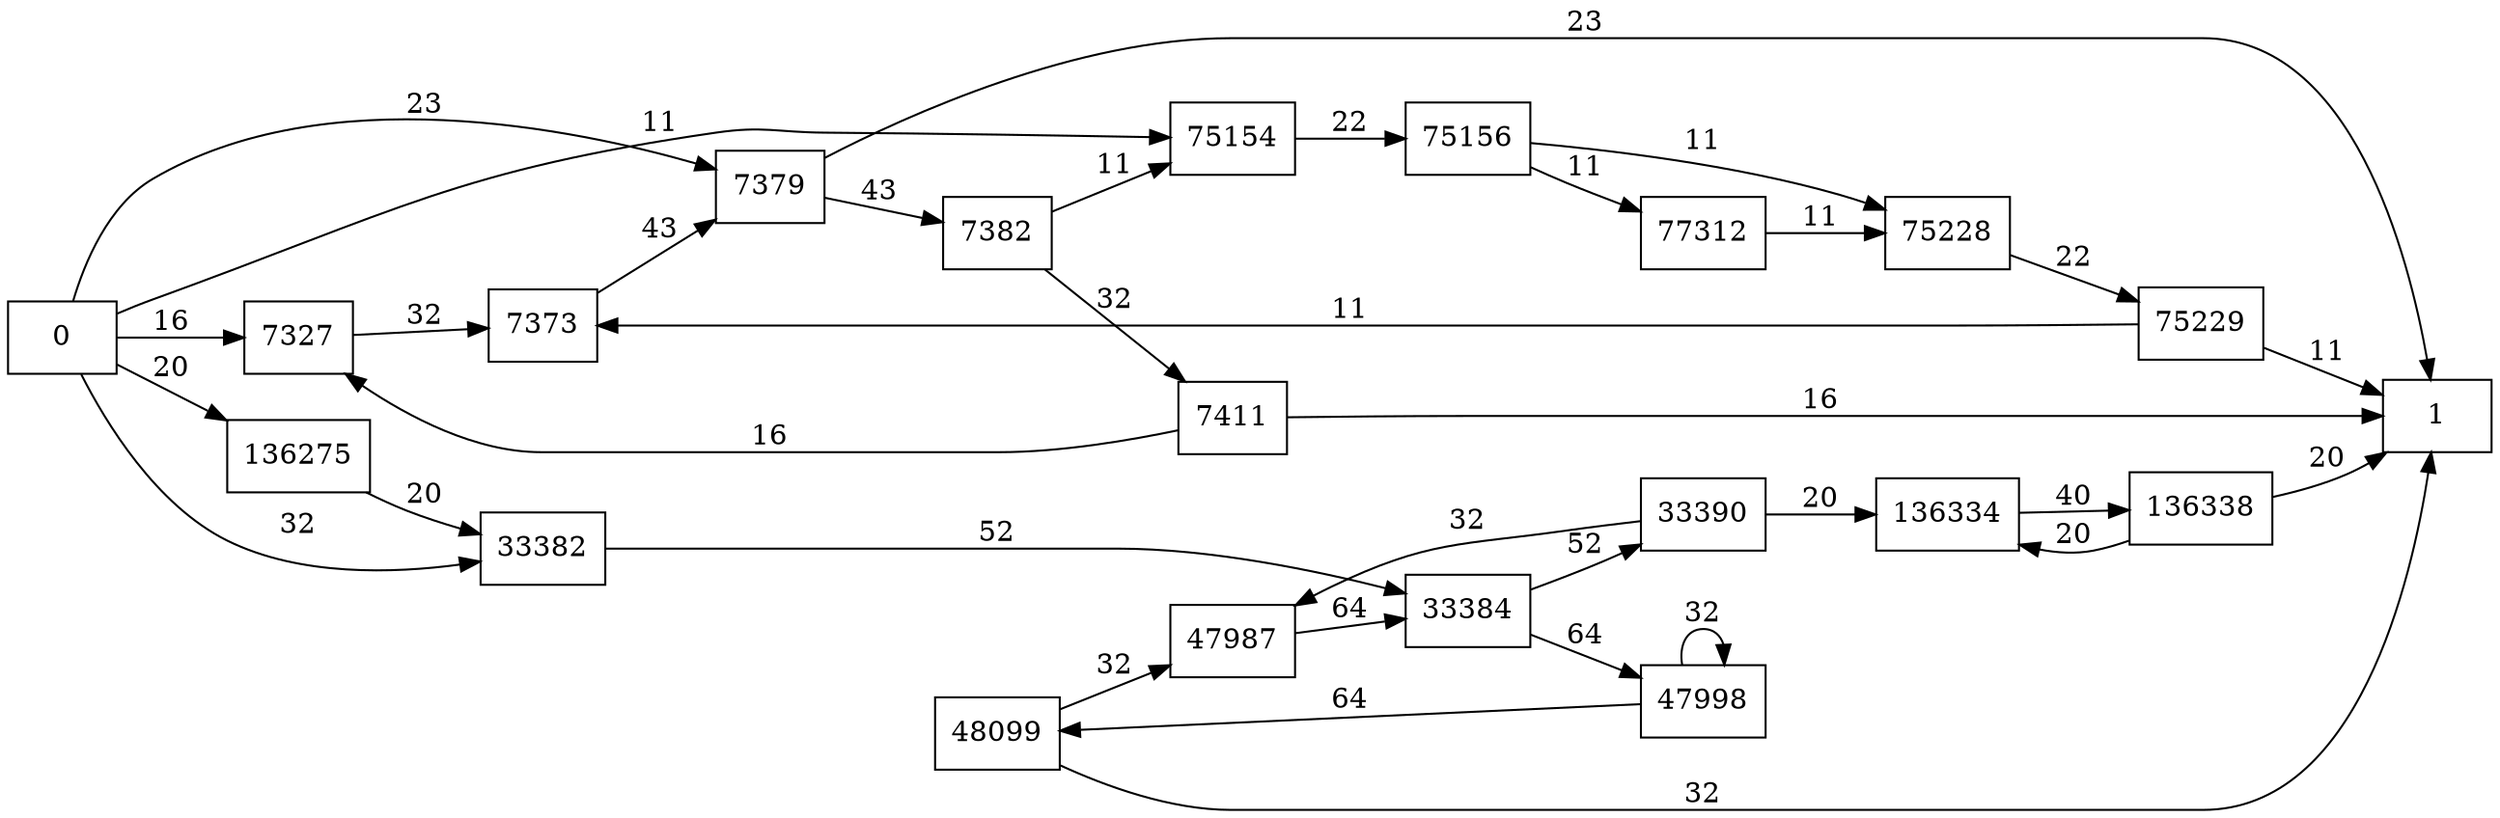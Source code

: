 digraph {
	graph [rankdir=LR]
	node [shape=rectangle]
	7327 -> 7373 [label=32]
	7373 -> 7379 [label=43]
	7379 -> 7382 [label=43]
	7379 -> 1 [label=23]
	7382 -> 7411 [label=32]
	7382 -> 75154 [label=11]
	7411 -> 7327 [label=16]
	7411 -> 1 [label=16]
	33382 -> 33384 [label=52]
	33384 -> 33390 [label=52]
	33384 -> 47998 [label=64]
	33390 -> 47987 [label=32]
	33390 -> 136334 [label=20]
	47987 -> 33384 [label=64]
	47998 -> 47998 [label=32]
	47998 -> 48099 [label=64]
	48099 -> 47987 [label=32]
	48099 -> 1 [label=32]
	75154 -> 75156 [label=22]
	75156 -> 75228 [label=11]
	75156 -> 77312 [label=11]
	75228 -> 75229 [label=22]
	75229 -> 7373 [label=11]
	75229 -> 1 [label=11]
	77312 -> 75228 [label=11]
	136275 -> 33382 [label=20]
	136334 -> 136338 [label=40]
	136338 -> 136334 [label=20]
	136338 -> 1 [label=20]
	0 -> 7327 [label=16]
	0 -> 33382 [label=32]
	0 -> 75154 [label=11]
	0 -> 7379 [label=23]
	0 -> 136275 [label=20]
}

